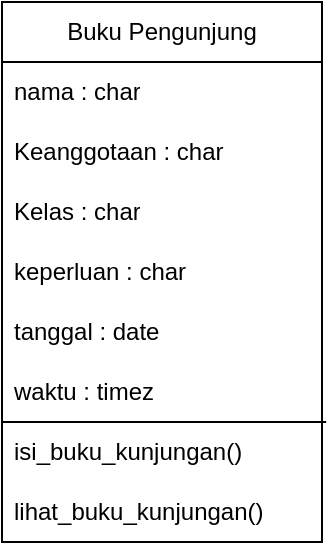 <mxfile version="22.1.3" type="device">
  <diagram name="Page-1" id="84jJlmaZd4_JLlGYEzkQ">
    <mxGraphModel dx="1042" dy="571" grid="1" gridSize="10" guides="1" tooltips="1" connect="1" arrows="1" fold="1" page="1" pageScale="1" pageWidth="850" pageHeight="1100" background="none" math="0" shadow="0">
      <root>
        <mxCell id="0" />
        <mxCell id="1" parent="0" />
        <mxCell id="StSRyLtJtKOkWOcF5Yl4-4" value="Buku Pengunjung" style="swimlane;fontStyle=0;childLayout=stackLayout;horizontal=1;startSize=30;horizontalStack=0;resizeParent=1;resizeParentMax=0;resizeLast=0;collapsible=1;marginBottom=0;whiteSpace=wrap;html=1;" vertex="1" parent="1">
          <mxGeometry x="120" y="80" width="160" height="270" as="geometry" />
        </mxCell>
        <mxCell id="StSRyLtJtKOkWOcF5Yl4-5" value="nama : char" style="text;strokeColor=none;fillColor=none;align=left;verticalAlign=middle;spacingLeft=4;spacingRight=4;overflow=hidden;points=[[0,0.5],[1,0.5]];portConstraint=eastwest;rotatable=0;whiteSpace=wrap;html=1;" vertex="1" parent="StSRyLtJtKOkWOcF5Yl4-4">
          <mxGeometry y="30" width="160" height="30" as="geometry" />
        </mxCell>
        <mxCell id="StSRyLtJtKOkWOcF5Yl4-6" value="Keanggotaan : char" style="text;strokeColor=none;fillColor=none;align=left;verticalAlign=middle;spacingLeft=4;spacingRight=4;overflow=hidden;points=[[0,0.5],[1,0.5]];portConstraint=eastwest;rotatable=0;whiteSpace=wrap;html=1;" vertex="1" parent="StSRyLtJtKOkWOcF5Yl4-4">
          <mxGeometry y="60" width="160" height="30" as="geometry" />
        </mxCell>
        <mxCell id="StSRyLtJtKOkWOcF5Yl4-7" value="&lt;div&gt;Kelas : char&lt;/div&gt;" style="text;strokeColor=none;fillColor=none;align=left;verticalAlign=middle;spacingLeft=4;spacingRight=4;overflow=hidden;points=[[0,0.5],[1,0.5]];portConstraint=eastwest;rotatable=0;whiteSpace=wrap;html=1;" vertex="1" parent="StSRyLtJtKOkWOcF5Yl4-4">
          <mxGeometry y="90" width="160" height="30" as="geometry" />
        </mxCell>
        <mxCell id="StSRyLtJtKOkWOcF5Yl4-10" value="keperluan : char" style="text;strokeColor=none;fillColor=none;align=left;verticalAlign=middle;spacingLeft=4;spacingRight=4;overflow=hidden;points=[[0,0.5],[1,0.5]];portConstraint=eastwest;rotatable=0;whiteSpace=wrap;html=1;" vertex="1" parent="StSRyLtJtKOkWOcF5Yl4-4">
          <mxGeometry y="120" width="160" height="30" as="geometry" />
        </mxCell>
        <mxCell id="StSRyLtJtKOkWOcF5Yl4-23" value="" style="endArrow=none;html=1;rounded=0;entryX=1.013;entryY=0;entryDx=0;entryDy=0;entryPerimeter=0;" edge="1" parent="StSRyLtJtKOkWOcF5Yl4-4" target="StSRyLtJtKOkWOcF5Yl4-13">
          <mxGeometry width="50" height="50" relative="1" as="geometry">
            <mxPoint y="210" as="sourcePoint" />
            <mxPoint x="50" y="160" as="targetPoint" />
          </mxGeometry>
        </mxCell>
        <mxCell id="StSRyLtJtKOkWOcF5Yl4-12" value="tanggal : date" style="text;strokeColor=none;fillColor=none;align=left;verticalAlign=middle;spacingLeft=4;spacingRight=4;overflow=hidden;points=[[0,0.5],[1,0.5]];portConstraint=eastwest;rotatable=0;whiteSpace=wrap;html=1;" vertex="1" parent="StSRyLtJtKOkWOcF5Yl4-4">
          <mxGeometry y="150" width="160" height="30" as="geometry" />
        </mxCell>
        <mxCell id="StSRyLtJtKOkWOcF5Yl4-11" value="waktu : timez" style="text;strokeColor=none;fillColor=none;align=left;verticalAlign=middle;spacingLeft=4;spacingRight=4;overflow=hidden;points=[[0,0.5],[1,0.5]];portConstraint=eastwest;rotatable=0;whiteSpace=wrap;html=1;" vertex="1" parent="StSRyLtJtKOkWOcF5Yl4-4">
          <mxGeometry y="180" width="160" height="30" as="geometry" />
        </mxCell>
        <mxCell id="StSRyLtJtKOkWOcF5Yl4-13" value="isi_buku_kunjungan()" style="text;strokeColor=none;fillColor=none;align=left;verticalAlign=middle;spacingLeft=4;spacingRight=4;overflow=hidden;points=[[0,0.5],[1,0.5]];portConstraint=eastwest;rotatable=0;whiteSpace=wrap;html=1;" vertex="1" parent="StSRyLtJtKOkWOcF5Yl4-4">
          <mxGeometry y="210" width="160" height="30" as="geometry" />
        </mxCell>
        <mxCell id="StSRyLtJtKOkWOcF5Yl4-14" value="lihat_buku_kunjungan()" style="text;strokeColor=none;fillColor=none;align=left;verticalAlign=middle;spacingLeft=4;spacingRight=4;overflow=hidden;points=[[0,0.5],[1,0.5]];portConstraint=eastwest;rotatable=0;whiteSpace=wrap;html=1;" vertex="1" parent="StSRyLtJtKOkWOcF5Yl4-4">
          <mxGeometry y="240" width="160" height="30" as="geometry" />
        </mxCell>
      </root>
    </mxGraphModel>
  </diagram>
</mxfile>
